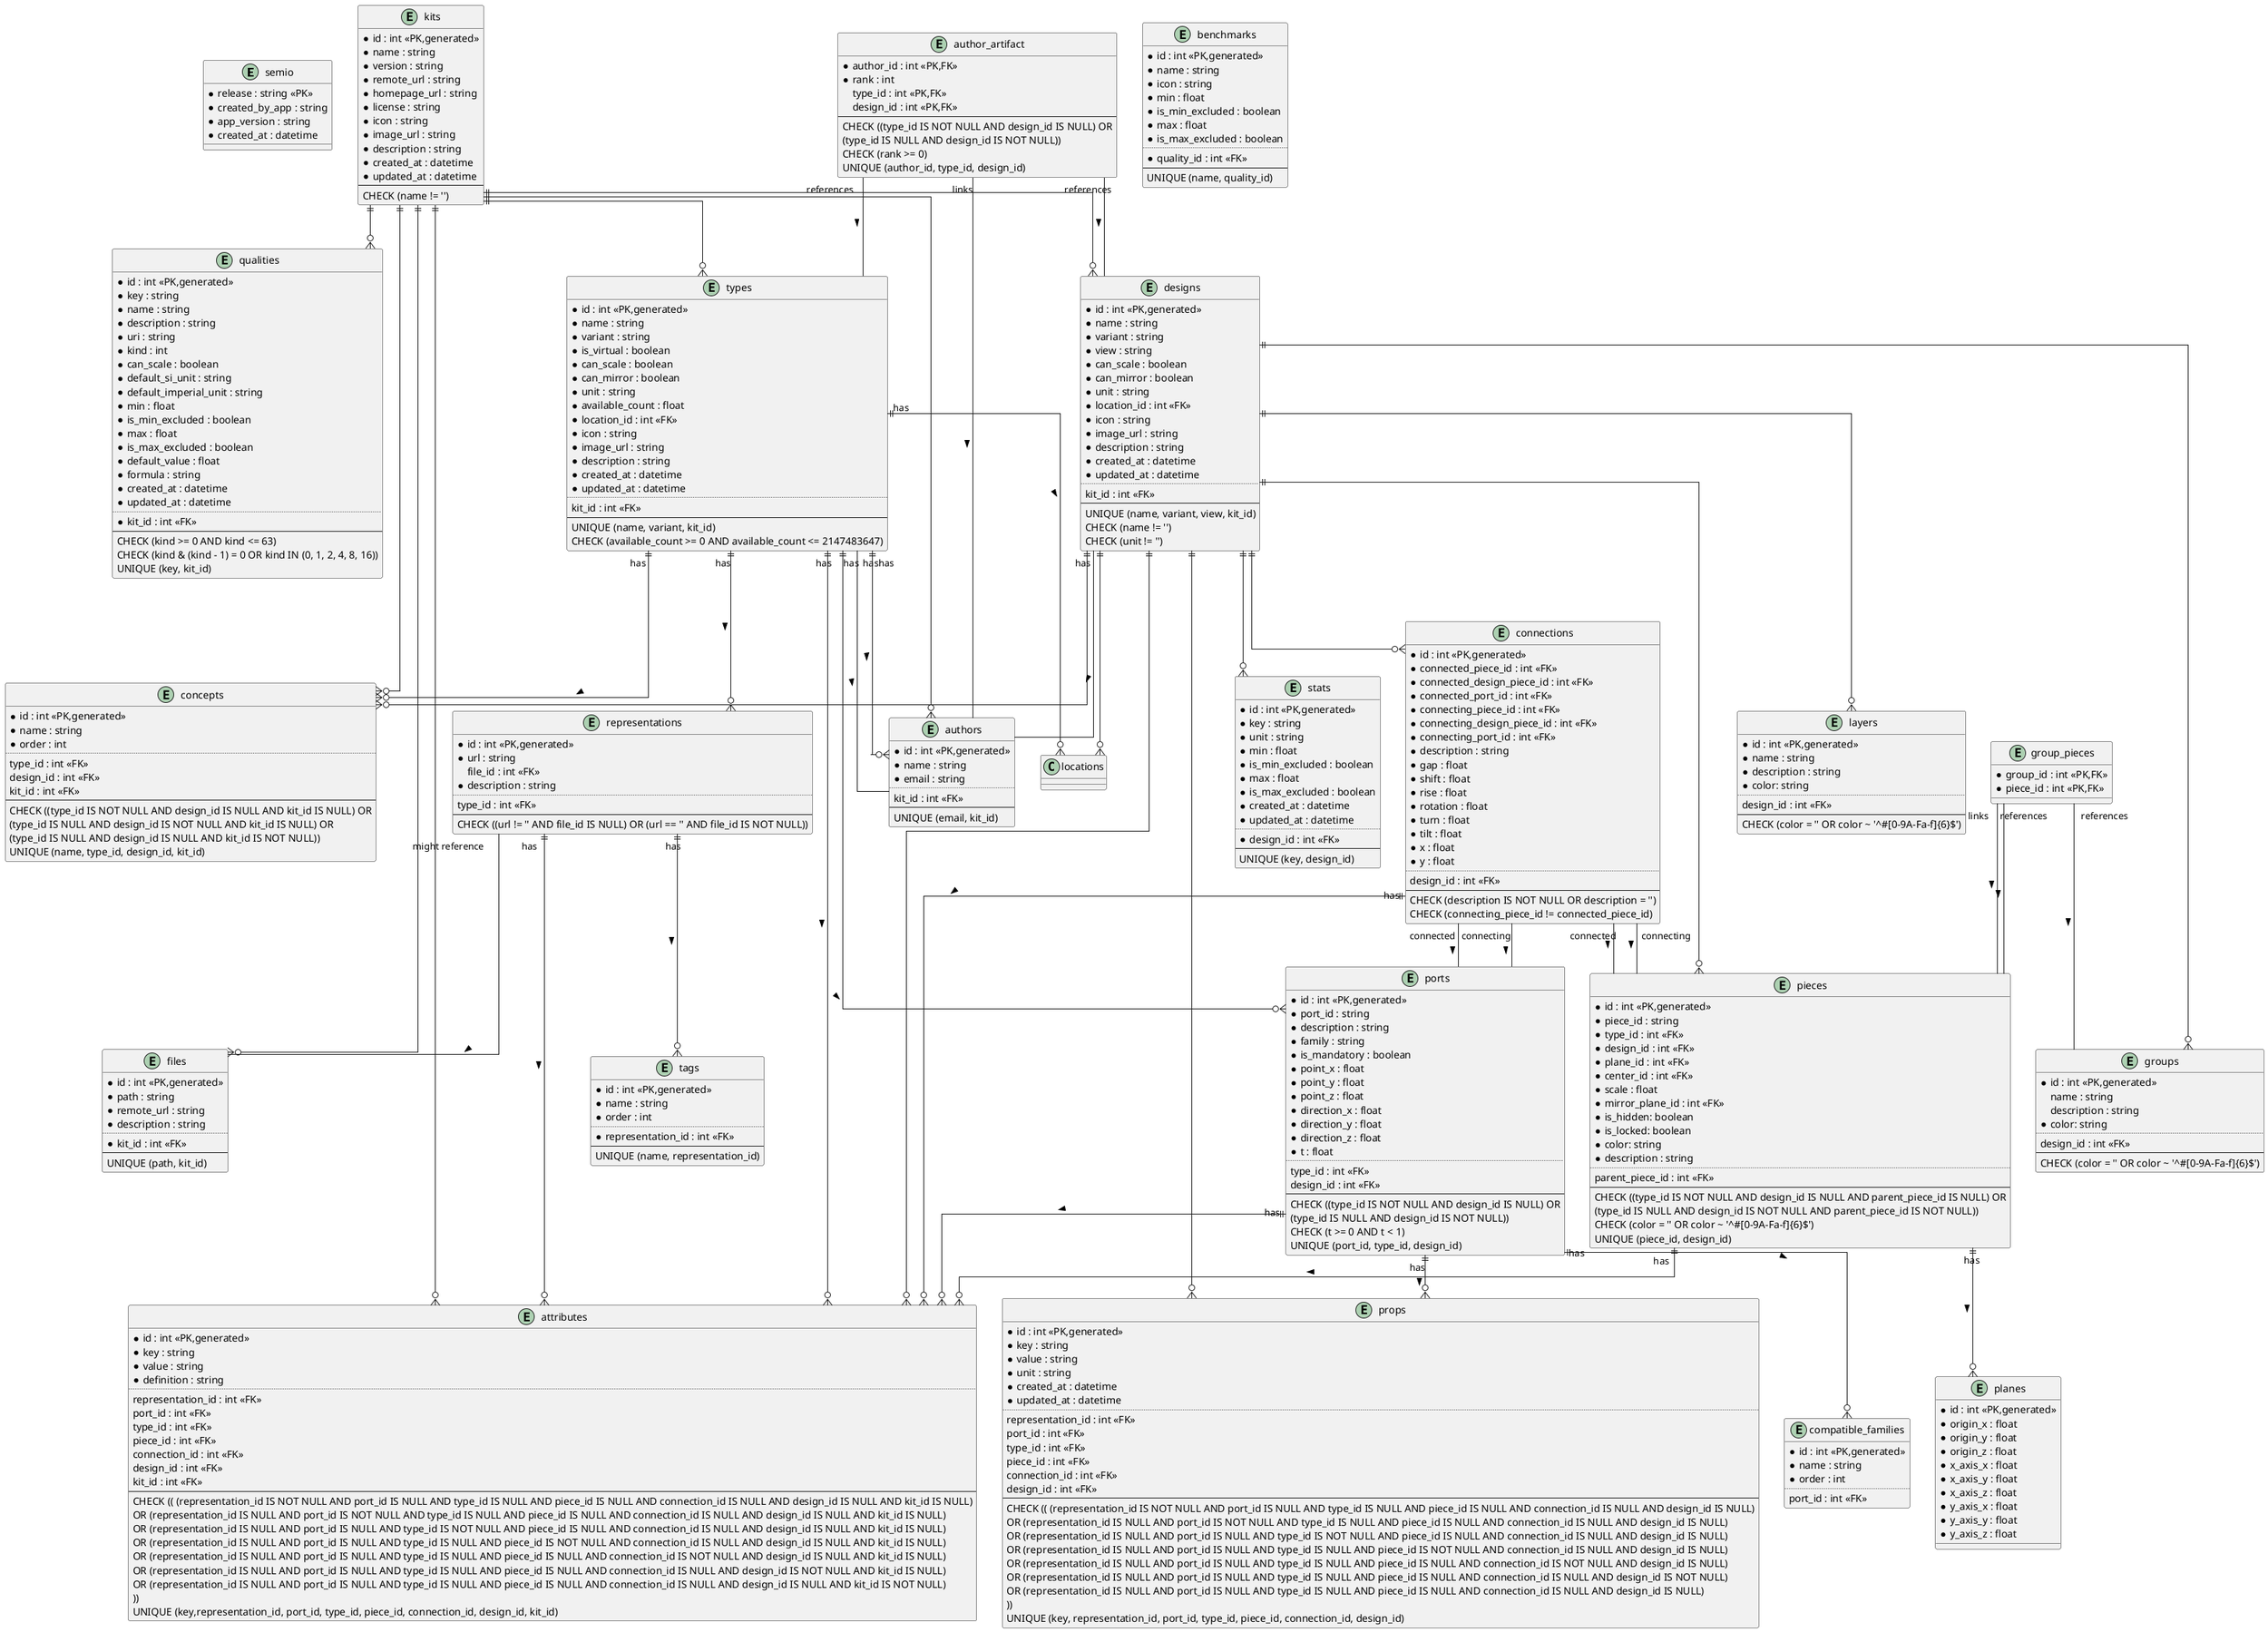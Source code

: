@startuml "data architecture"
skinparam linetype ortho

entity semio {
    *release : string <<PK>>
    *created_by_app : string
    *app_version : string
    *created_at : datetime
}

entity attributes {
    *id : int <<PK,generated>>
    *key : string
    *value : string
    *definition : string
    ..
    representation_id : int <<FK>>
    port_id : int <<FK>>
    type_id : int <<FK>>
    piece_id : int <<FK>>
    connection_id : int <<FK>>
    design_id : int <<FK>>
    kit_id : int <<FK>>
    --
    CHECK (( (representation_id IS NOT NULL AND port_id IS NULL AND type_id IS NULL AND piece_id IS NULL AND connection_id IS NULL AND design_id IS NULL AND kit_id IS NULL)
        OR (representation_id IS NULL AND port_id IS NOT NULL AND type_id IS NULL AND piece_id IS NULL AND connection_id IS NULL AND design_id IS NULL AND kit_id IS NULL)
        OR (representation_id IS NULL AND port_id IS NULL AND type_id IS NOT NULL AND piece_id IS NULL AND connection_id IS NULL AND design_id IS NULL AND kit_id IS NULL)
        OR (representation_id IS NULL AND port_id IS NULL AND type_id IS NULL AND piece_id IS NOT NULL AND connection_id IS NULL AND design_id IS NULL AND kit_id IS NULL)
        OR (representation_id IS NULL AND port_id IS NULL AND type_id IS NULL AND piece_id IS NULL AND connection_id IS NOT NULL AND design_id IS NULL AND kit_id IS NULL)
        OR (representation_id IS NULL AND port_id IS NULL AND type_id IS NULL AND piece_id IS NULL AND connection_id IS NULL AND design_id IS NOT NULL AND kit_id IS NULL)
        OR (representation_id IS NULL AND port_id IS NULL AND type_id IS NULL AND piece_id IS NULL AND connection_id IS NULL AND design_id IS NULL AND kit_id IS NOT NULL)
        ))
    UNIQUE (key,representation_id, port_id, type_id, piece_id, connection_id, design_id, kit_id)
}

entity files {
    *id : int <<PK,generated>>
    *path : string
    *remote_url : string
    *description : string
    ..
    *kit_id : int <<FK>>
    --
    UNIQUE (path, kit_id)
}

entity qualities {
    *id : int <<PK,generated>>
    *key : string
    *name : string
    *description : string
    *uri : string
    *kind : int
    *can_scale : boolean
    *default_si_unit : string
    *default_imperial_unit : string
    *min : float
    *is_min_excluded : boolean
    *max : float
    *is_max_excluded : boolean
    *default_value : float
    *formula : string
    *created_at : datetime
    *updated_at : datetime
    ..
    *kit_id : int <<FK>>
    --
    CHECK (kind >= 0 AND kind <= 63)
    CHECK (kind & (kind - 1) = 0 OR kind IN (0, 1, 2, 4, 8, 16))
    UNIQUE (key, kit_id)
}


entity benchmarks {
    *id : int <<PK,generated>>
    *name : string
    *icon : string
    *min : float
    *is_min_excluded : boolean
    *max : float
    *is_max_excluded : boolean
    ..
    *quality_id : int <<FK>>
    --
    UNIQUE (name, quality_id)
}

entity props {
    *id : int <<PK,generated>>
    *key : string
    *value : string
    *unit : string
    *created_at : datetime
    *updated_at : datetime
    ..
    representation_id : int <<FK>>
    port_id : int <<FK>>
    type_id : int <<FK>>
    piece_id : int <<FK>>
    connection_id : int <<FK>>
    design_id : int <<FK>>
    --
    CHECK (( (representation_id IS NOT NULL AND port_id IS NULL AND type_id IS NULL AND piece_id IS NULL AND connection_id IS NULL AND design_id IS NULL)
        OR (representation_id IS NULL AND port_id IS NOT NULL AND type_id IS NULL AND piece_id IS NULL AND connection_id IS NULL AND design_id IS NULL)
        OR (representation_id IS NULL AND port_id IS NULL AND type_id IS NOT NULL AND piece_id IS NULL AND connection_id IS NULL AND design_id IS NULL)
        OR (representation_id IS NULL AND port_id IS NULL AND type_id IS NULL AND piece_id IS NOT NULL AND connection_id IS NULL AND design_id IS NULL)
        OR (representation_id IS NULL AND port_id IS NULL AND type_id IS NULL AND piece_id IS NULL AND connection_id IS NOT NULL AND design_id IS NULL)
        OR (representation_id IS NULL AND port_id IS NULL AND type_id IS NULL AND piece_id IS NULL AND connection_id IS NULL AND design_id IS NOT NULL)
        OR (representation_id IS NULL AND port_id IS NULL AND type_id IS NULL AND piece_id IS NULL AND connection_id IS NULL AND design_id IS NULL)
        ))
    UNIQUE (key, representation_id, port_id, type_id, piece_id, connection_id, design_id)
}

entity stats {
    *id : int <<PK,generated>>
    *key : string
    *unit : string
    *min : float
    *is_min_excluded : boolean
    *max : float
    *is_max_excluded : boolean
    *created_at : datetime
    *updated_at : datetime
    ..
    *design_id : int <<FK>>
    --
    UNIQUE (key, design_id)
}

entity tags {
    *id : int <<PK,generated>>
    *name : string
    *order : int
    ..
    *representation_id : int <<FK>>
    --
    UNIQUE (name, representation_id)
}

entity concepts {
    *id : int <<PK,generated>>
    *name : string
    *order : int
    ..
    type_id : int <<FK>>
    design_id : int <<FK>>
    kit_id : int <<FK>>
    --
    CHECK ((type_id IS NOT NULL AND design_id IS NULL AND kit_id IS NULL) OR
           (type_id IS NULL AND design_id IS NOT NULL AND kit_id IS NULL) OR
           (type_id IS NULL AND design_id IS NULL AND kit_id IS NOT NULL))
    UNIQUE (name, type_id, design_id, kit_id)
}

entity representations {
    *id : int <<PK,generated>>
    *url : string
    file_id : int <<FK>>
    *description : string
    ..
    type_id : int <<FK>>
    --
    CHECK ((url != '' AND file_id IS NULL) OR (url == '' AND file_id IS NOT NULL))
}


entity planes {
    *id : int <<PK,generated>>
    *origin_x : float
    *origin_y : float
    *origin_z : float
    *x_axis_x : float
    *x_axis_y : float
    *x_axis_z : float
    *y_axis_x : float
    *y_axis_y : float
    *y_axis_z : float
}

entity compatible_families {
  *id : int <<PK,generated>>
  *name : string
  *order : int
  ..
  port_id : int <<FK>>
}

entity ports {
    *id : int <<PK,generated>>
    *port_id : string
    *description : string
    *family : string
    *is_mandatory : boolean
    *point_x : float
    *point_y : float
    *point_z : float
    *direction_x : float
    *direction_y : float
    *direction_z : float
    *t : float
    ..
    type_id : int <<FK>>
    design_id : int <<FK>>
    --
    CHECK ((type_id IS NOT NULL AND design_id IS NULL) OR
           (type_id IS NULL AND design_id IS NOT NULL))
    CHECK (t >= 0 AND t < 1)
    UNIQUE (port_id, type_id, design_id)
}

entity authors {
    *id : int <<PK,generated>>
    *name : string
    *email : string
    ..
    kit_id : int <<FK>>
    --
    UNIQUE (email, kit_id)
}

entity author_artifact {
    *author_id : int <<PK,FK>>
    *rank : int
    type_id : int <<PK,FK>>
    design_id : int <<PK,FK>>
    --
    CHECK ((type_id IS NOT NULL AND design_id IS NULL) OR
           (type_id IS NULL AND design_id IS NOT NULL))
    CHECK (rank >= 0)
    UNIQUE (author_id, type_id, design_id)
}

entity types {
    *id : int <<PK,generated>>
    *name : string
    *variant : string
    *is_virtual : boolean
    *can_scale : boolean
    *can_mirror : boolean
    *unit : string
    *available_count : float
    *location_id : int <<FK>>
    *icon : string
    *image_url : string
    *description : string
    *created_at : datetime
    *updated_at : datetime
    ..
    kit_id : int <<FK>>
    --
    UNIQUE (name, variant, kit_id)
    CHECK (available_count >= 0 AND available_count <= 2147483647)
}

entity pieces {
    *id : int <<PK,generated>>
    *piece_id : string
    *type_id : int <<FK>>
    *design_id : int <<FK>>
    *plane_id : int <<FK>>
    *center_id : int <<FK>>
    *scale : float
    *mirror_plane_id : int <<FK>>
    *is_hidden: boolean
    *is_locked: boolean
    *color: string
    *description : string
    ..
    parent_piece_id : int <<FK>>
    --
    CHECK ((type_id IS NOT NULL AND design_id IS NULL AND parent_piece_id IS NULL) OR
           (type_id IS NULL AND design_id IS NOT NULL AND parent_piece_id IS NOT NULL))
    CHECK (color = '' OR color ~ '^#[0-9A-Fa-f]{6}$')
    UNIQUE (piece_id, design_id)
}

entity connections {
    *id : int <<PK,generated>>
    *connected_piece_id : int <<FK>>
    *connected_design_piece_id : int <<FK>>
    *connected_port_id : int <<FK>>
    *connecting_piece_id : int <<FK>>
    *connecting_design_piece_id : int <<FK>>
    *connecting_port_id : int <<FK>>
    *description : string
    *gap : float
    *shift : float
    *rise : float
    *rotation : float
    *turn : float
    *tilt : float
    *x : float
    *y : float
    ..
    design_id : int <<FK>>
    --
    CHECK (description IS NOT NULL OR description = '')
    CHECK (connecting_piece_id != connected_piece_id)
}

entity layers {
    *id : int <<PK,generated>>
    *name : string
    *description : string
    *color: string
    ..
    design_id : int <<FK>>
    --
    CHECK (color = '' OR color ~ '^#[0-9A-Fa-f]{6}$')
}

entity groups {
    *id : int <<PK,generated>>
    name : string
    description : string
    *color: string
    ..
    design_id : int <<FK>>
    --
    CHECK (color = '' OR color ~ '^#[0-9A-Fa-f]{6}$')
}

entity group_pieces {
    *group_id : int <<PK,FK>>
    *piece_id : int <<PK,FK>>
}

entity designs {
    *id : int <<PK,generated>>
    *name : string
    *variant : string
    *view : string
    *can_scale : boolean
    *can_mirror : boolean
    *unit : string
    *location_id : int <<FK>>
    *icon : string
    *image_url : string
    *description : string
    *created_at : datetime
    *updated_at : datetime
    ..
    kit_id : int <<FK>>
    --
    UNIQUE (name, variant, view, kit_id)
    CHECK (name != '')
    CHECK (unit != '')
}

entity kits {
    *id : int <<PK,generated>>
    *name : string
    *version : string
    *remote_url : string
    *homepage_url : string
    *license : string
    *icon : string
    *image_url : string
    *description : string
    *created_at : datetime
    *updated_at : datetime
    --
    CHECK (name != '')
}

author_artifact -- authors : "links" >
author_artifact -- types : "references" >
author_artifact -- designs : "references" >

representations ||--o{ tags : "has" >
representations ||--o{ attributes : "has" >
representations -- files : "might reference" >

ports ||--o{ compatible_families : "has" >
ports ||--o{ attributes : "has" >
ports ||--o{ props : "has" >

types ||--o{ locations : "has" >
types ||--o{ representations : "has" >
types ||--o{ ports : "has" >
types ||--o{ authors : "has" >
types ||--o{ attributes : "has" >
types ||--o{ concepts : "has" >
types -- authors : "has" >

pieces ||--o{ planes : "has" >
pieces ||--o{ attributes : "has" >

group_pieces -- pieces : "links" >
group_pieces -- groups : "references" >
group_pieces -- pieces : "references" >

connections ||--o{ attributes : "has" >
connections -- pieces : "connected" >
connections -- pieces : "connecting" >
connections -- ports : "connected" >
connections -- ports : "connecting" >

designs ||--o{ pieces
designs ||--o{ connections
designs ||--o{ stats
designs ||--o{ props
designs ||--o{ layers
designs ||--o{ groups
designs ||--o{ locations
designs ||--o{ concepts
designs ||--o{ attributes
designs -- authors : "has" >

kits ||--o{ types
kits ||--o{ designs
kits ||--o{ qualities
kits ||--o{ files
kits ||--o{ authors
kits ||--o{ concepts
kits ||--o{ attributes

@enduml